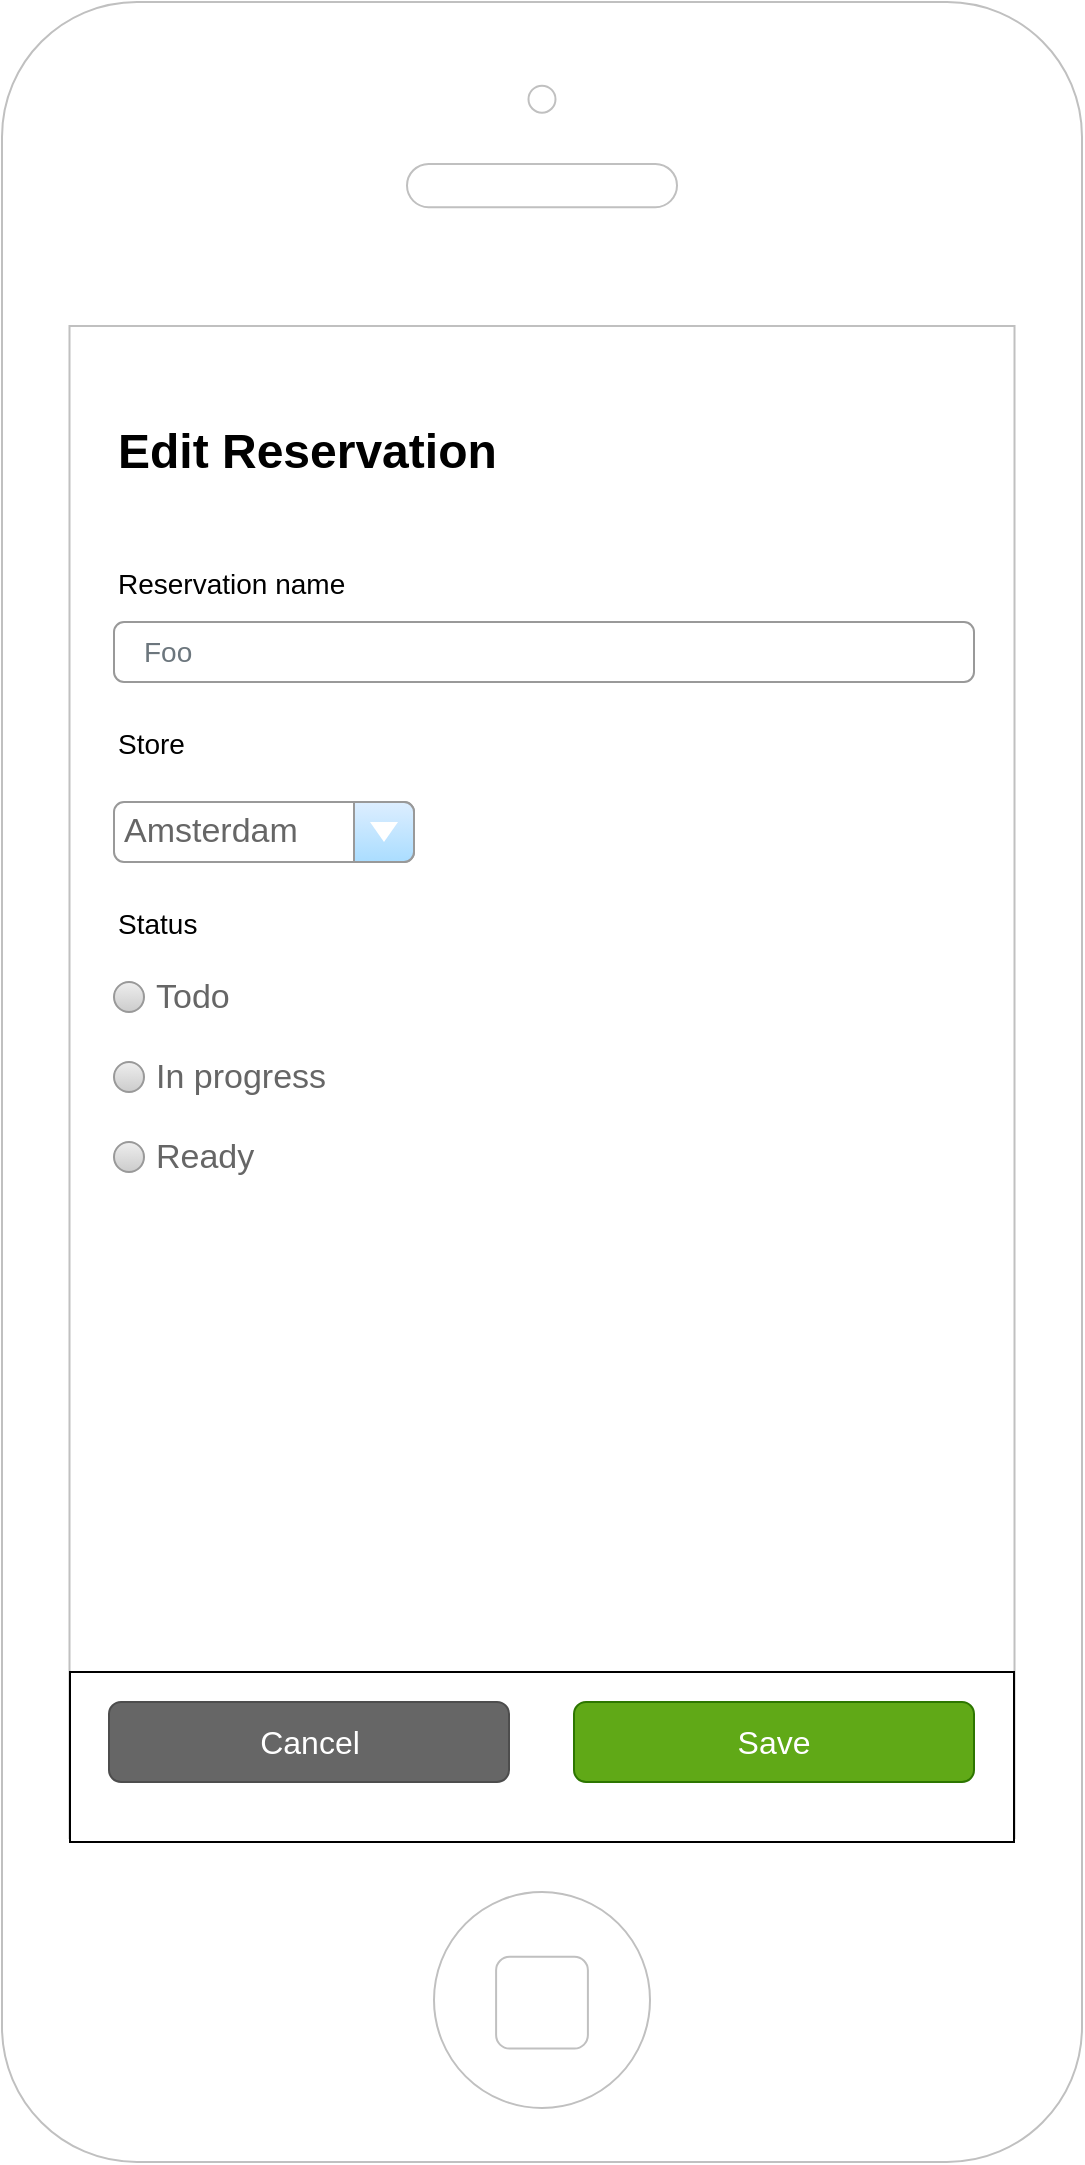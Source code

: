 <mxfile>
    <diagram id="DbeSObqCEBHpZqMJlmhy" name="Page-1">
        <mxGraphModel dx="870" dy="628" grid="1" gridSize="10" guides="1" tooltips="1" connect="1" arrows="1" fold="1" page="1" pageScale="1" pageWidth="827" pageHeight="1169" math="0" shadow="0">
            <root>
                <mxCell id="0"/>
                <mxCell id="1" parent="0"/>
                <mxCell id="p_hHbGDJPM_kuDDimLqB-1" value="" style="html=1;verticalLabelPosition=bottom;labelBackgroundColor=#ffffff;verticalAlign=top;shadow=0;dashed=0;strokeWidth=1;shape=mxgraph.ios7.misc.iphone;strokeColor=#c0c0c0;movable=0;resizable=0;rotatable=0;deletable=0;editable=0;connectable=0;" parent="1" vertex="1">
                    <mxGeometry x="144" y="40" width="540" height="1080" as="geometry"/>
                </mxCell>
                <mxCell id="68" value="" style="rounded=0;whiteSpace=wrap;html=1;" parent="1" vertex="1">
                    <mxGeometry x="178" y="875" width="472" height="85" as="geometry"/>
                </mxCell>
                <mxCell id="p_hHbGDJPM_kuDDimLqB-2" value="&lt;h1&gt;Edit Reservation&lt;/h1&gt;" style="text;html=1;align=left;verticalAlign=middle;resizable=0;points=[];autosize=1;" parent="1" vertex="1">
                    <mxGeometry x="200" y="240" width="200" height="50" as="geometry"/>
                </mxCell>
                <mxCell id="44" value="Reservation name" style="fillColor=none;strokeColor=none;align=left;fontSize=14;" parent="1" vertex="1">
                    <mxGeometry x="200" y="310" width="260" height="40" as="geometry"/>
                </mxCell>
                <mxCell id="45" value="Foo" style="html=1;shadow=0;dashed=0;shape=mxgraph.bootstrap.rrect;rSize=5;fillColor=none;strokeColor=#999999;align=left;spacing=15;fontSize=14;fontColor=#6C767D;" parent="1" vertex="1">
                    <mxGeometry x="200" y="350" width="430" height="30" as="geometry"/>
                </mxCell>
                <mxCell id="46" value="Amsterdam" style="strokeWidth=1;shadow=0;dashed=0;align=center;html=1;shape=mxgraph.mockup.forms.comboBox;strokeColor=#999999;fillColor=#ddeeff;align=left;fillColor2=#aaddff;mainText=;fontColor=#666666;fontSize=17;spacingLeft=3;" parent="1" vertex="1">
                    <mxGeometry x="200" y="440" width="150" height="30" as="geometry"/>
                </mxCell>
                <mxCell id="47" value="Store" style="fillColor=none;strokeColor=none;align=left;fontSize=14;" parent="1" vertex="1">
                    <mxGeometry x="200" y="390" width="260" height="40" as="geometry"/>
                </mxCell>
                <mxCell id="48" value="Status" style="fillColor=none;strokeColor=none;align=left;fontSize=14;" parent="1" vertex="1">
                    <mxGeometry x="200" y="480" width="260" height="40" as="geometry"/>
                </mxCell>
                <mxCell id="49" value="Todo" style="shape=ellipse;fillColor=#eeeeee;strokeColor=#999999;gradientColor=#cccccc;html=1;align=left;spacingLeft=4;fontSize=17;fontColor=#666666;labelPosition=right;shadow=0;" parent="1" vertex="1">
                    <mxGeometry x="200" y="530" width="15" height="15" as="geometry"/>
                </mxCell>
                <mxCell id="50" value="In progress" style="shape=ellipse;fillColor=#eeeeee;strokeColor=#999999;gradientColor=#cccccc;html=1;align=left;spacingLeft=4;fontSize=17;fontColor=#666666;labelPosition=right;shadow=0;" parent="1" vertex="1">
                    <mxGeometry x="200" y="570" width="15" height="15" as="geometry"/>
                </mxCell>
                <mxCell id="52" value="Ready" style="shape=ellipse;fillColor=#eeeeee;strokeColor=#999999;gradientColor=#cccccc;html=1;align=left;spacingLeft=4;fontSize=17;fontColor=#666666;labelPosition=right;shadow=0;" parent="1" vertex="1">
                    <mxGeometry x="200" y="610" width="15" height="15" as="geometry"/>
                </mxCell>
                <mxCell id="60" value="&lt;span style=&quot;font-size: 16px&quot;&gt;Save&lt;/span&gt;" style="rounded=1;html=1;shadow=0;dashed=0;whiteSpace=wrap;fontSize=10;fillColor=#60a917;align=center;strokeColor=#2D7600;fontColor=#ffffff;" parent="1" vertex="1">
                    <mxGeometry x="430" y="890" width="200" height="40" as="geometry"/>
                </mxCell>
                <mxCell id="61" value="&lt;font style=&quot;font-size: 16px&quot;&gt;Cancel&lt;/font&gt;" style="rounded=1;html=1;shadow=0;dashed=0;whiteSpace=wrap;fontSize=10;fillColor=#666666;align=center;strokeColor=#4D4D4D;fontColor=#ffffff;" parent="1" vertex="1">
                    <mxGeometry x="197.5" y="890" width="200" height="40" as="geometry"/>
                </mxCell>
            </root>
        </mxGraphModel>
    </diagram>
</mxfile>
